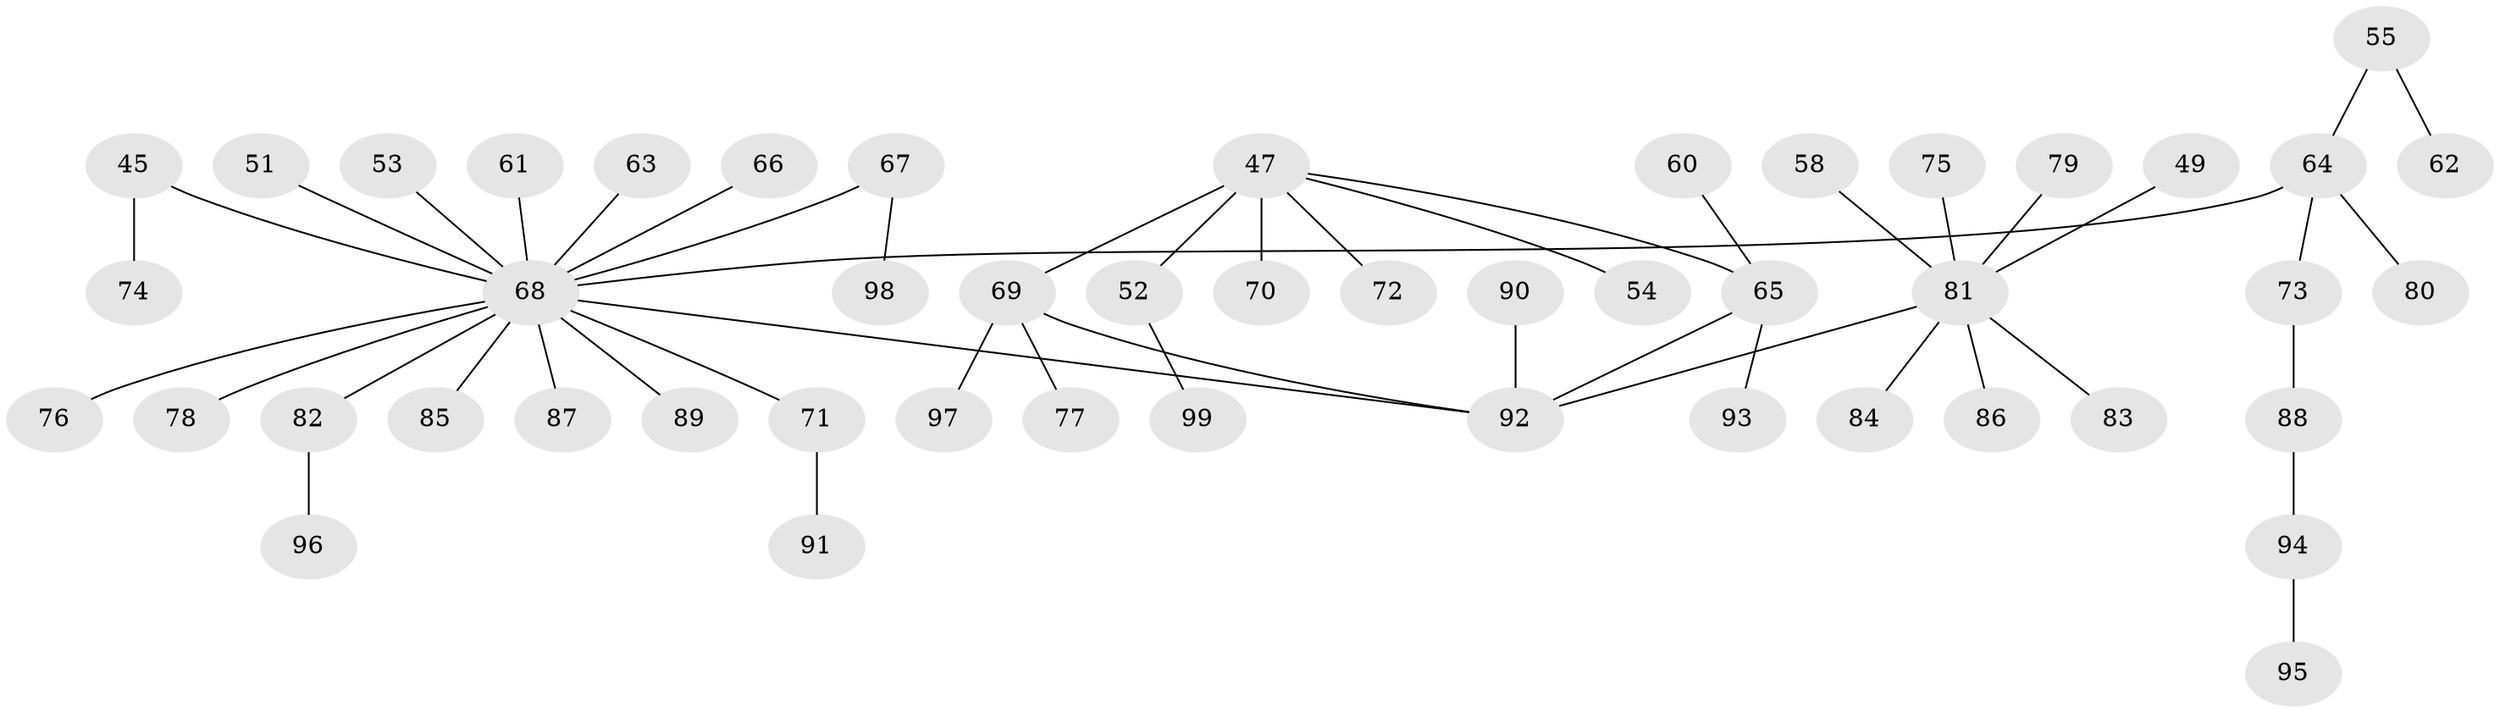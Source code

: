 // original degree distribution, {5: 0.0707070707070707, 3: 0.0707070707070707, 2: 0.30303030303030304, 6: 0.04040404040404041, 4: 0.030303030303030304, 1: 0.48484848484848486}
// Generated by graph-tools (version 1.1) at 2025/42/03/09/25 04:42:09]
// undirected, 49 vertices, 49 edges
graph export_dot {
graph [start="1"]
  node [color=gray90,style=filled];
  45;
  47 [super="+15"];
  49;
  51;
  52;
  53;
  54;
  55;
  58;
  60;
  61;
  62;
  63;
  64 [super="+37"];
  65 [super="+59"];
  66;
  67;
  68 [super="+57+48+46"];
  69 [super="+1"];
  70 [super="+29"];
  71;
  72;
  73;
  74;
  75;
  76;
  77 [super="+31"];
  78;
  79;
  80;
  81 [super="+16+27+41+42"];
  82;
  83;
  84;
  85;
  86;
  87;
  88;
  89;
  90;
  91;
  92 [super="+5"];
  93;
  94;
  95;
  96;
  97 [super="+3+28"];
  98;
  99;
  45 -- 74;
  45 -- 68;
  47 -- 69 [weight=2];
  47 -- 52;
  47 -- 54;
  47 -- 72;
  47 -- 65;
  47 -- 70;
  49 -- 81;
  51 -- 68;
  52 -- 99;
  53 -- 68;
  55 -- 62;
  55 -- 64;
  58 -- 81;
  60 -- 65;
  61 -- 68;
  63 -- 68;
  64 -- 73;
  64 -- 80;
  64 -- 68;
  65 -- 92;
  65 -- 93;
  66 -- 68;
  67 -- 98;
  67 -- 68;
  68 -- 71;
  68 -- 76;
  68 -- 78;
  68 -- 82;
  68 -- 85;
  68 -- 87;
  68 -- 89;
  68 -- 92;
  69 -- 97;
  69 -- 92;
  69 -- 77;
  71 -- 91;
  73 -- 88;
  75 -- 81;
  79 -- 81;
  81 -- 83;
  81 -- 84;
  81 -- 86;
  81 -- 92;
  82 -- 96;
  88 -- 94;
  90 -- 92;
  94 -- 95;
}
